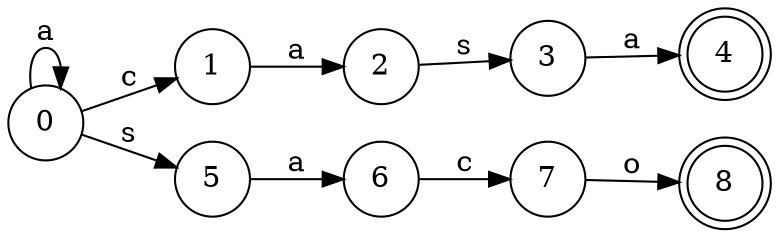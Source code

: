 digraph {
rankdir = "LR";
// De derecha a izquierda
// Nodos
node [shape=circle] Node0 [label="0"];
node [shape=circle] Node1 [label="1"];
node [shape=circle] Node2 [label="2"];
node [shape=circle] Node3 [label="3"];
node [shape=doublecircle] Node4 [label="4"];
node [shape=circle] Node5 [label="5"];
node [shape=circle] Node6 [label="6"];
node [shape=circle] Node7 [label="7"];
node [shape=doublecircle] Node8 [label="8"];
// Transiciones
Node0 -> Node0 [label="a"];
Node0 -> Node1 [label="c"];
Node1 -> Node2 [label="a"];
Node2 -> Node3 [label="s"];
Node3 -> Node4 [label="a"];

Node0->Node5 [label="s"];
Node5->Node6 [label="a"];
Node6->Node7 [label="c"];
Node7->Node8 [label="o"];

}

